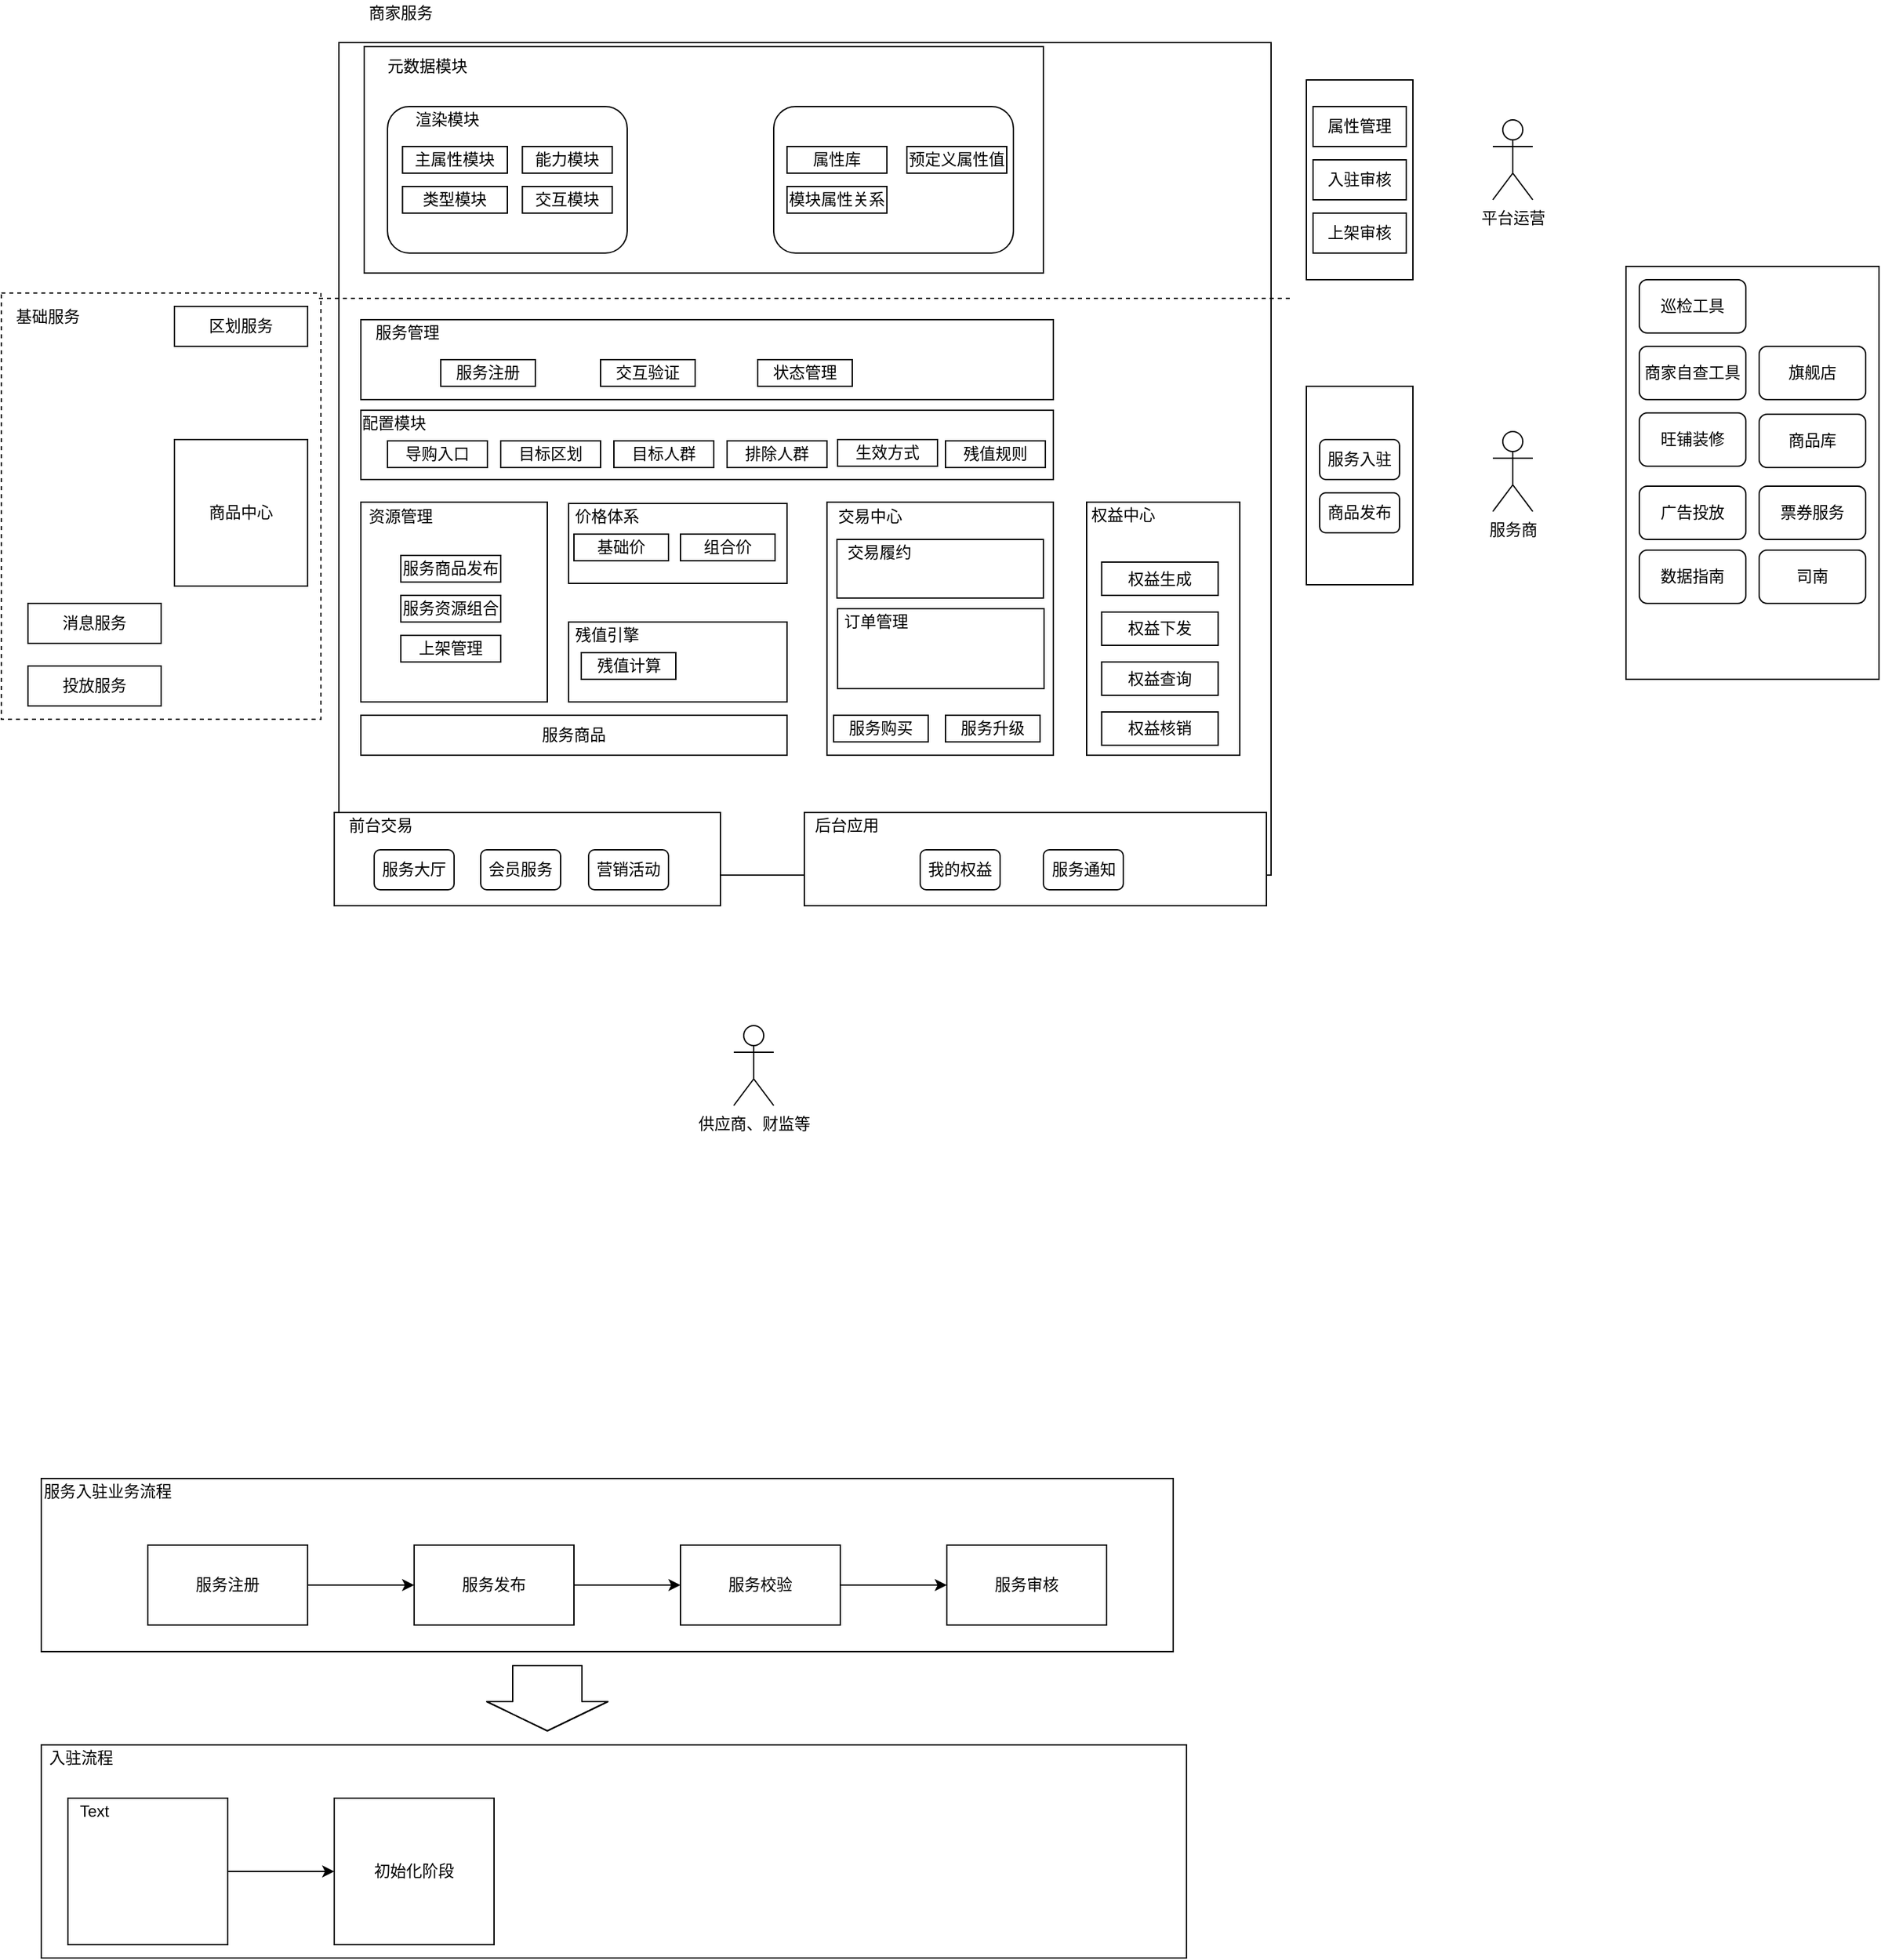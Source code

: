<mxfile version="14.4.8" type="github">
  <diagram id="7J8TJYIZ0rajagMUqHQm" name="商家服务">
    <mxGraphModel dx="1426" dy="794" grid="1" gridSize="10" guides="1" tooltips="1" connect="1" arrows="1" fold="1" page="1" pageScale="1" pageWidth="1654" pageHeight="2336" math="0" shadow="0">
      <root>
        <mxCell id="0" />
        <mxCell id="1" parent="0" />
        <mxCell id="RDDQXRLLHjtUXhQ3PPTn-8" value="" style="rounded=0;whiteSpace=wrap;html=1;" vertex="1" parent="1">
          <mxGeometry x="260" y="1200" width="850" height="130" as="geometry" />
        </mxCell>
        <mxCell id="gf4AFqIsNFYvpEoy0boP-73" value="" style="rounded=0;whiteSpace=wrap;html=1;dashed=1;" parent="1" vertex="1">
          <mxGeometry x="230" y="310" width="240" height="320" as="geometry" />
        </mxCell>
        <mxCell id="gf4AFqIsNFYvpEoy0boP-1" value="" style="rounded=0;whiteSpace=wrap;html=1;" parent="1" vertex="1">
          <mxGeometry x="483.5" y="122" width="700" height="625" as="geometry" />
        </mxCell>
        <mxCell id="gf4AFqIsNFYvpEoy0boP-6" value="" style="rounded=0;whiteSpace=wrap;html=1;" parent="1" vertex="1">
          <mxGeometry x="502.5" y="125" width="510" height="170" as="geometry" />
        </mxCell>
        <mxCell id="gf4AFqIsNFYvpEoy0boP-3" value="商家服务" style="text;html=1;strokeColor=none;fillColor=none;align=center;verticalAlign=middle;whiteSpace=wrap;rounded=0;" parent="1" vertex="1">
          <mxGeometry x="500" y="90" width="60" height="20" as="geometry" />
        </mxCell>
        <mxCell id="gf4AFqIsNFYvpEoy0boP-5" value="元数据模块" style="text;html=1;strokeColor=none;fillColor=none;align=center;verticalAlign=middle;whiteSpace=wrap;rounded=0;" parent="1" vertex="1">
          <mxGeometry x="510" y="130" width="80" height="20" as="geometry" />
        </mxCell>
        <mxCell id="gf4AFqIsNFYvpEoy0boP-7" value="" style="rounded=0;whiteSpace=wrap;html=1;" parent="1" vertex="1">
          <mxGeometry x="1210" y="150" width="80" height="150" as="geometry" />
        </mxCell>
        <mxCell id="gf4AFqIsNFYvpEoy0boP-15" value="" style="group" parent="1" vertex="1" connectable="0">
          <mxGeometry x="520" y="170" width="180" height="110" as="geometry" />
        </mxCell>
        <mxCell id="gf4AFqIsNFYvpEoy0boP-4" value="" style="rounded=1;whiteSpace=wrap;html=1;" parent="gf4AFqIsNFYvpEoy0boP-15" vertex="1">
          <mxGeometry width="180" height="110" as="geometry" />
        </mxCell>
        <mxCell id="gf4AFqIsNFYvpEoy0boP-9" value="渲染模块" style="text;html=1;strokeColor=none;fillColor=none;align=center;verticalAlign=middle;whiteSpace=wrap;rounded=0;" parent="gf4AFqIsNFYvpEoy0boP-15" vertex="1">
          <mxGeometry x="11.25" width="67.5" height="20" as="geometry" />
        </mxCell>
        <mxCell id="gf4AFqIsNFYvpEoy0boP-10" value="主属性模块" style="rounded=0;whiteSpace=wrap;html=1;" parent="gf4AFqIsNFYvpEoy0boP-15" vertex="1">
          <mxGeometry x="11.25" y="30" width="78.75" height="20" as="geometry" />
        </mxCell>
        <mxCell id="gf4AFqIsNFYvpEoy0boP-11" value="类型模块" style="rounded=0;whiteSpace=wrap;html=1;" parent="gf4AFqIsNFYvpEoy0boP-15" vertex="1">
          <mxGeometry x="11.25" y="60" width="78.75" height="20" as="geometry" />
        </mxCell>
        <mxCell id="gf4AFqIsNFYvpEoy0boP-12" value="能力模块" style="rounded=0;whiteSpace=wrap;html=1;" parent="gf4AFqIsNFYvpEoy0boP-15" vertex="1">
          <mxGeometry x="101.25" y="30" width="67.5" height="20" as="geometry" />
        </mxCell>
        <mxCell id="gf4AFqIsNFYvpEoy0boP-13" value="交互模块" style="rounded=0;whiteSpace=wrap;html=1;" parent="gf4AFqIsNFYvpEoy0boP-15" vertex="1">
          <mxGeometry x="101.25" y="60" width="67.5" height="20" as="geometry" />
        </mxCell>
        <mxCell id="gf4AFqIsNFYvpEoy0boP-19" value="" style="group" parent="1" vertex="1" connectable="0">
          <mxGeometry x="810" y="170" width="180" height="110" as="geometry" />
        </mxCell>
        <mxCell id="gf4AFqIsNFYvpEoy0boP-2" value="" style="rounded=1;whiteSpace=wrap;html=1;" parent="gf4AFqIsNFYvpEoy0boP-19" vertex="1">
          <mxGeometry width="180" height="110" as="geometry" />
        </mxCell>
        <mxCell id="gf4AFqIsNFYvpEoy0boP-16" value="属性库" style="rounded=0;whiteSpace=wrap;html=1;" parent="gf4AFqIsNFYvpEoy0boP-19" vertex="1">
          <mxGeometry x="10" y="30" width="75" height="20" as="geometry" />
        </mxCell>
        <mxCell id="gf4AFqIsNFYvpEoy0boP-17" value="模块属性关系" style="rounded=0;whiteSpace=wrap;html=1;" parent="gf4AFqIsNFYvpEoy0boP-19" vertex="1">
          <mxGeometry x="10" y="60" width="75" height="20" as="geometry" />
        </mxCell>
        <mxCell id="gf4AFqIsNFYvpEoy0boP-18" value="预定义属性值" style="rounded=0;whiteSpace=wrap;html=1;" parent="gf4AFqIsNFYvpEoy0boP-19" vertex="1">
          <mxGeometry x="100" y="30" width="75" height="20" as="geometry" />
        </mxCell>
        <mxCell id="gf4AFqIsNFYvpEoy0boP-20" value="属性管理" style="rounded=0;whiteSpace=wrap;html=1;" parent="1" vertex="1">
          <mxGeometry x="1215" y="170" width="70" height="30" as="geometry" />
        </mxCell>
        <mxCell id="gf4AFqIsNFYvpEoy0boP-23" value="" style="line;strokeWidth=1;fillColor=none;align=left;verticalAlign=middle;spacingTop=-1;spacingLeft=3;spacingRight=3;rotatable=0;labelPosition=right;points=[];portConstraint=eastwest;dashed=1;" parent="1" vertex="1">
          <mxGeometry x="468.5" y="310" width="730" height="8" as="geometry" />
        </mxCell>
        <mxCell id="gf4AFqIsNFYvpEoy0boP-24" value="" style="rounded=0;whiteSpace=wrap;html=1;" parent="1" vertex="1">
          <mxGeometry x="500" y="330" width="520" height="60" as="geometry" />
        </mxCell>
        <mxCell id="gf4AFqIsNFYvpEoy0boP-25" value="服务注册" style="rounded=0;whiteSpace=wrap;html=1;" parent="1" vertex="1">
          <mxGeometry x="560" y="360" width="71" height="20" as="geometry" />
        </mxCell>
        <mxCell id="gf4AFqIsNFYvpEoy0boP-26" value="交互验证" style="rounded=0;whiteSpace=wrap;html=1;" parent="1" vertex="1">
          <mxGeometry x="680" y="360" width="71" height="20" as="geometry" />
        </mxCell>
        <mxCell id="gf4AFqIsNFYvpEoy0boP-27" value="状态管理" style="rounded=0;whiteSpace=wrap;html=1;" parent="1" vertex="1">
          <mxGeometry x="798" y="360" width="71" height="20" as="geometry" />
        </mxCell>
        <mxCell id="gf4AFqIsNFYvpEoy0boP-28" value="服务管理" style="text;html=1;strokeColor=none;fillColor=none;align=center;verticalAlign=middle;whiteSpace=wrap;rounded=0;" parent="1" vertex="1">
          <mxGeometry x="510" y="330" width="50" height="20" as="geometry" />
        </mxCell>
        <mxCell id="gf4AFqIsNFYvpEoy0boP-29" value="" style="rounded=0;whiteSpace=wrap;html=1;" parent="1" vertex="1">
          <mxGeometry x="500" y="467" width="140" height="150" as="geometry" />
        </mxCell>
        <mxCell id="gf4AFqIsNFYvpEoy0boP-30" value="资源管理" style="text;html=1;strokeColor=none;fillColor=none;align=center;verticalAlign=middle;whiteSpace=wrap;rounded=0;" parent="1" vertex="1">
          <mxGeometry x="505" y="468" width="50" height="20" as="geometry" />
        </mxCell>
        <mxCell id="gf4AFqIsNFYvpEoy0boP-31" value="服务商品发布" style="rounded=0;whiteSpace=wrap;html=1;" parent="1" vertex="1">
          <mxGeometry x="530" y="507" width="75" height="20" as="geometry" />
        </mxCell>
        <mxCell id="gf4AFqIsNFYvpEoy0boP-32" value="服务资源组合" style="rounded=0;whiteSpace=wrap;html=1;" parent="1" vertex="1">
          <mxGeometry x="530" y="537" width="75" height="20" as="geometry" />
        </mxCell>
        <mxCell id="gf4AFqIsNFYvpEoy0boP-34" value="上架管理" style="rounded=0;whiteSpace=wrap;html=1;" parent="1" vertex="1">
          <mxGeometry x="530" y="567" width="75" height="20" as="geometry" />
        </mxCell>
        <mxCell id="gf4AFqIsNFYvpEoy0boP-35" value="" style="rounded=0;whiteSpace=wrap;html=1;" parent="1" vertex="1">
          <mxGeometry x="656" y="468" width="164" height="60" as="geometry" />
        </mxCell>
        <mxCell id="gf4AFqIsNFYvpEoy0boP-36" value="价格体系" style="text;html=1;strokeColor=none;fillColor=none;align=center;verticalAlign=middle;whiteSpace=wrap;rounded=0;" parent="1" vertex="1">
          <mxGeometry x="660" y="468" width="50" height="20" as="geometry" />
        </mxCell>
        <mxCell id="gf4AFqIsNFYvpEoy0boP-37" value="基础价" style="rounded=0;whiteSpace=wrap;html=1;" parent="1" vertex="1">
          <mxGeometry x="660" y="491" width="71" height="20" as="geometry" />
        </mxCell>
        <mxCell id="gf4AFqIsNFYvpEoy0boP-38" value="组合价" style="rounded=0;whiteSpace=wrap;html=1;" parent="1" vertex="1">
          <mxGeometry x="740" y="491" width="71" height="20" as="geometry" />
        </mxCell>
        <mxCell id="gf4AFqIsNFYvpEoy0boP-39" value="" style="rounded=0;whiteSpace=wrap;html=1;" parent="1" vertex="1">
          <mxGeometry x="656" y="557" width="164" height="60" as="geometry" />
        </mxCell>
        <mxCell id="gf4AFqIsNFYvpEoy0boP-40" value="残值引擎" style="text;html=1;strokeColor=none;fillColor=none;align=center;verticalAlign=middle;whiteSpace=wrap;rounded=0;" parent="1" vertex="1">
          <mxGeometry x="660" y="557" width="50" height="20" as="geometry" />
        </mxCell>
        <mxCell id="gf4AFqIsNFYvpEoy0boP-42" value="残值计算" style="rounded=0;whiteSpace=wrap;html=1;" parent="1" vertex="1">
          <mxGeometry x="665.5" y="580" width="71" height="20" as="geometry" />
        </mxCell>
        <mxCell id="gf4AFqIsNFYvpEoy0boP-43" value="" style="rounded=0;whiteSpace=wrap;html=1;" parent="1" vertex="1">
          <mxGeometry x="850" y="467" width="170" height="190" as="geometry" />
        </mxCell>
        <mxCell id="gf4AFqIsNFYvpEoy0boP-44" value="交易中心" style="text;html=1;strokeColor=none;fillColor=none;align=center;verticalAlign=middle;whiteSpace=wrap;rounded=0;" parent="1" vertex="1">
          <mxGeometry x="855" y="468" width="55" height="20" as="geometry" />
        </mxCell>
        <mxCell id="gf4AFqIsNFYvpEoy0boP-45" value="服务购买" style="rounded=0;whiteSpace=wrap;html=1;" parent="1" vertex="1">
          <mxGeometry x="855" y="627" width="71" height="20" as="geometry" />
        </mxCell>
        <mxCell id="gf4AFqIsNFYvpEoy0boP-46" value="服务商品" style="rounded=0;whiteSpace=wrap;html=1;" parent="1" vertex="1">
          <mxGeometry x="500" y="627" width="320" height="30" as="geometry" />
        </mxCell>
        <mxCell id="gf4AFqIsNFYvpEoy0boP-48" value="商品中心" style="rounded=0;whiteSpace=wrap;html=1;" parent="1" vertex="1">
          <mxGeometry x="360" y="420" width="100" height="110" as="geometry" />
        </mxCell>
        <mxCell id="gf4AFqIsNFYvpEoy0boP-49" value="服务升级" style="rounded=0;whiteSpace=wrap;html=1;" parent="1" vertex="1">
          <mxGeometry x="939" y="627" width="71" height="20" as="geometry" />
        </mxCell>
        <mxCell id="gf4AFqIsNFYvpEoy0boP-50" value="" style="rounded=0;whiteSpace=wrap;html=1;" parent="1" vertex="1">
          <mxGeometry x="858" y="547" width="155" height="60" as="geometry" />
        </mxCell>
        <mxCell id="gf4AFqIsNFYvpEoy0boP-51" value="订单管理" style="text;html=1;strokeColor=none;fillColor=none;align=center;verticalAlign=middle;whiteSpace=wrap;rounded=0;" parent="1" vertex="1">
          <mxGeometry x="861" y="547" width="52" height="20" as="geometry" />
        </mxCell>
        <mxCell id="gf4AFqIsNFYvpEoy0boP-52" value="" style="rounded=0;whiteSpace=wrap;html=1;" parent="1" vertex="1">
          <mxGeometry x="857.5" y="495" width="155" height="44" as="geometry" />
        </mxCell>
        <mxCell id="gf4AFqIsNFYvpEoy0boP-53" value="交易履约" style="text;html=1;strokeColor=none;fillColor=none;align=center;verticalAlign=middle;whiteSpace=wrap;rounded=0;" parent="1" vertex="1">
          <mxGeometry x="857.5" y="495" width="62.5" height="20" as="geometry" />
        </mxCell>
        <mxCell id="gf4AFqIsNFYvpEoy0boP-54" value="" style="rounded=0;whiteSpace=wrap;html=1;" parent="1" vertex="1">
          <mxGeometry x="1045" y="467" width="115" height="190" as="geometry" />
        </mxCell>
        <mxCell id="gf4AFqIsNFYvpEoy0boP-55" value="权益中心" style="text;html=1;strokeColor=none;fillColor=none;align=center;verticalAlign=middle;whiteSpace=wrap;rounded=0;" parent="1" vertex="1">
          <mxGeometry x="1045" y="467" width="55" height="20" as="geometry" />
        </mxCell>
        <mxCell id="gf4AFqIsNFYvpEoy0boP-56" value="权益生成" style="rounded=0;whiteSpace=wrap;html=1;" parent="1" vertex="1">
          <mxGeometry x="1056.25" y="512" width="87.5" height="25" as="geometry" />
        </mxCell>
        <mxCell id="gf4AFqIsNFYvpEoy0boP-57" value="权益下发" style="rounded=0;whiteSpace=wrap;html=1;" parent="1" vertex="1">
          <mxGeometry x="1056.25" y="549.5" width="87.5" height="25" as="geometry" />
        </mxCell>
        <mxCell id="gf4AFqIsNFYvpEoy0boP-58" value="权益查询" style="rounded=0;whiteSpace=wrap;html=1;" parent="1" vertex="1">
          <mxGeometry x="1056.25" y="587" width="87.5" height="25" as="geometry" />
        </mxCell>
        <mxCell id="gf4AFqIsNFYvpEoy0boP-60" value="" style="rounded=0;whiteSpace=wrap;html=1;" parent="1" vertex="1">
          <mxGeometry x="480" y="700" width="290" height="70" as="geometry" />
        </mxCell>
        <mxCell id="gf4AFqIsNFYvpEoy0boP-59" value="服务大厅" style="rounded=1;whiteSpace=wrap;html=1;" parent="1" vertex="1">
          <mxGeometry x="510" y="728" width="60" height="30" as="geometry" />
        </mxCell>
        <mxCell id="gf4AFqIsNFYvpEoy0boP-61" value="会员服务" style="rounded=1;whiteSpace=wrap;html=1;" parent="1" vertex="1">
          <mxGeometry x="590" y="728" width="60" height="30" as="geometry" />
        </mxCell>
        <mxCell id="gf4AFqIsNFYvpEoy0boP-62" value="营销活动" style="rounded=1;whiteSpace=wrap;html=1;" parent="1" vertex="1">
          <mxGeometry x="671" y="728" width="60" height="30" as="geometry" />
        </mxCell>
        <mxCell id="gf4AFqIsNFYvpEoy0boP-63" value="权益核销" style="rounded=0;whiteSpace=wrap;html=1;" parent="1" vertex="1">
          <mxGeometry x="1056.25" y="624.5" width="87.5" height="25" as="geometry" />
        </mxCell>
        <mxCell id="gf4AFqIsNFYvpEoy0boP-64" value="前台交易" style="text;html=1;strokeColor=none;fillColor=none;align=center;verticalAlign=middle;whiteSpace=wrap;rounded=0;" parent="1" vertex="1">
          <mxGeometry x="480" y="700" width="70" height="20" as="geometry" />
        </mxCell>
        <mxCell id="gf4AFqIsNFYvpEoy0boP-65" value="" style="rounded=0;whiteSpace=wrap;html=1;" parent="1" vertex="1">
          <mxGeometry x="833" y="700" width="347" height="70" as="geometry" />
        </mxCell>
        <mxCell id="gf4AFqIsNFYvpEoy0boP-66" value="我的权益" style="rounded=1;whiteSpace=wrap;html=1;" parent="1" vertex="1">
          <mxGeometry x="920" y="728" width="60" height="30" as="geometry" />
        </mxCell>
        <mxCell id="gf4AFqIsNFYvpEoy0boP-67" value="服务通知" style="rounded=1;whiteSpace=wrap;html=1;" parent="1" vertex="1">
          <mxGeometry x="1012.5" y="728" width="60" height="30" as="geometry" />
        </mxCell>
        <mxCell id="gf4AFqIsNFYvpEoy0boP-68" value="后台应用" style="text;html=1;strokeColor=none;fillColor=none;align=center;verticalAlign=middle;whiteSpace=wrap;rounded=0;" parent="1" vertex="1">
          <mxGeometry x="840" y="700" width="50" height="20" as="geometry" />
        </mxCell>
        <mxCell id="gf4AFqIsNFYvpEoy0boP-69" value="" style="rounded=0;whiteSpace=wrap;html=1;" parent="1" vertex="1">
          <mxGeometry x="1210" y="380" width="80" height="149" as="geometry" />
        </mxCell>
        <mxCell id="gf4AFqIsNFYvpEoy0boP-70" value="服务入驻" style="rounded=1;whiteSpace=wrap;html=1;" parent="1" vertex="1">
          <mxGeometry x="1220" y="420" width="60" height="30" as="geometry" />
        </mxCell>
        <mxCell id="gf4AFqIsNFYvpEoy0boP-71" value="商品发布" style="rounded=1;whiteSpace=wrap;html=1;" parent="1" vertex="1">
          <mxGeometry x="1220" y="460" width="60" height="30" as="geometry" />
        </mxCell>
        <mxCell id="gf4AFqIsNFYvpEoy0boP-74" value="基础服务" style="text;html=1;strokeColor=none;fillColor=none;align=center;verticalAlign=middle;whiteSpace=wrap;rounded=0;dashed=1;" parent="1" vertex="1">
          <mxGeometry x="240" y="318" width="50" height="20" as="geometry" />
        </mxCell>
        <mxCell id="gf4AFqIsNFYvpEoy0boP-75" value="区划服务" style="rounded=0;whiteSpace=wrap;html=1;" parent="1" vertex="1">
          <mxGeometry x="360" y="320" width="100" height="30" as="geometry" />
        </mxCell>
        <mxCell id="gf4AFqIsNFYvpEoy0boP-76" value="投放服务" style="rounded=0;whiteSpace=wrap;html=1;" parent="1" vertex="1">
          <mxGeometry x="250" y="590" width="100" height="30" as="geometry" />
        </mxCell>
        <mxCell id="gf4AFqIsNFYvpEoy0boP-78" value="消息服务" style="rounded=0;whiteSpace=wrap;html=1;" parent="1" vertex="1">
          <mxGeometry x="250" y="543" width="100" height="30" as="geometry" />
        </mxCell>
        <mxCell id="gf4AFqIsNFYvpEoy0boP-79" value="入驻审核" style="rounded=0;whiteSpace=wrap;html=1;" parent="1" vertex="1">
          <mxGeometry x="1215" y="210" width="70" height="30" as="geometry" />
        </mxCell>
        <mxCell id="gf4AFqIsNFYvpEoy0boP-80" value="上架审核" style="rounded=0;whiteSpace=wrap;html=1;" parent="1" vertex="1">
          <mxGeometry x="1215" y="250" width="70" height="30" as="geometry" />
        </mxCell>
        <mxCell id="gf4AFqIsNFYvpEoy0boP-81" value="平台运营" style="shape=umlActor;verticalLabelPosition=bottom;verticalAlign=top;html=1;outlineConnect=0;" parent="1" vertex="1">
          <mxGeometry x="1350" y="180" width="30" height="60" as="geometry" />
        </mxCell>
        <mxCell id="gf4AFqIsNFYvpEoy0boP-93" value="服务商" style="shape=umlActor;verticalLabelPosition=bottom;verticalAlign=top;html=1;outlineConnect=0;" parent="1" vertex="1">
          <mxGeometry x="1350" y="414" width="30" height="60" as="geometry" />
        </mxCell>
        <mxCell id="gf4AFqIsNFYvpEoy0boP-96" value="供应商、财监等" style="shape=umlActor;verticalLabelPosition=bottom;verticalAlign=top;html=1;outlineConnect=0;" parent="1" vertex="1">
          <mxGeometry x="780" y="860" width="30" height="60" as="geometry" />
        </mxCell>
        <mxCell id="gf4AFqIsNFYvpEoy0boP-98" value="" style="rounded=0;whiteSpace=wrap;html=1;" parent="1" vertex="1">
          <mxGeometry x="1450" y="290" width="190" height="310" as="geometry" />
        </mxCell>
        <mxCell id="gf4AFqIsNFYvpEoy0boP-99" value="巡检工具" style="rounded=1;whiteSpace=wrap;html=1;" parent="1" vertex="1">
          <mxGeometry x="1460" y="300" width="80" height="40" as="geometry" />
        </mxCell>
        <mxCell id="gf4AFqIsNFYvpEoy0boP-100" value="商家自查工具" style="rounded=1;whiteSpace=wrap;html=1;" parent="1" vertex="1">
          <mxGeometry x="1460" y="350" width="80" height="40" as="geometry" />
        </mxCell>
        <mxCell id="gf4AFqIsNFYvpEoy0boP-101" value="旗舰店" style="rounded=1;whiteSpace=wrap;html=1;" parent="1" vertex="1">
          <mxGeometry x="1550" y="350" width="80" height="40" as="geometry" />
        </mxCell>
        <mxCell id="gf4AFqIsNFYvpEoy0boP-102" value="旺铺装修" style="rounded=1;whiteSpace=wrap;html=1;" parent="1" vertex="1">
          <mxGeometry x="1460" y="400" width="80" height="40" as="geometry" />
        </mxCell>
        <mxCell id="gf4AFqIsNFYvpEoy0boP-103" value="商品库" style="rounded=1;whiteSpace=wrap;html=1;" parent="1" vertex="1">
          <mxGeometry x="1550" y="401" width="80" height="40" as="geometry" />
        </mxCell>
        <mxCell id="gf4AFqIsNFYvpEoy0boP-104" value="广告投放" style="rounded=1;whiteSpace=wrap;html=1;" parent="1" vertex="1">
          <mxGeometry x="1460" y="455" width="80" height="40" as="geometry" />
        </mxCell>
        <mxCell id="gf4AFqIsNFYvpEoy0boP-105" value="票券服务" style="rounded=1;whiteSpace=wrap;html=1;" parent="1" vertex="1">
          <mxGeometry x="1550" y="455" width="80" height="40" as="geometry" />
        </mxCell>
        <mxCell id="gf4AFqIsNFYvpEoy0boP-106" value="数据指南" style="rounded=1;whiteSpace=wrap;html=1;" parent="1" vertex="1">
          <mxGeometry x="1460" y="503" width="80" height="40" as="geometry" />
        </mxCell>
        <mxCell id="gf4AFqIsNFYvpEoy0boP-107" value="司南" style="rounded=1;whiteSpace=wrap;html=1;" parent="1" vertex="1">
          <mxGeometry x="1550" y="503" width="80" height="40" as="geometry" />
        </mxCell>
        <mxCell id="gf4AFqIsNFYvpEoy0boP-109" value="" style="rounded=0;whiteSpace=wrap;html=1;" parent="1" vertex="1">
          <mxGeometry x="500" y="398" width="520" height="52" as="geometry" />
        </mxCell>
        <mxCell id="gf4AFqIsNFYvpEoy0boP-110" value="配置模块" style="text;html=1;strokeColor=none;fillColor=none;align=center;verticalAlign=middle;whiteSpace=wrap;rounded=0;" parent="1" vertex="1">
          <mxGeometry x="500" y="398" width="50" height="20" as="geometry" />
        </mxCell>
        <mxCell id="gf4AFqIsNFYvpEoy0boP-111" value="导购入口" style="rounded=0;whiteSpace=wrap;html=1;" parent="1" vertex="1">
          <mxGeometry x="520" y="421" width="75" height="20" as="geometry" />
        </mxCell>
        <mxCell id="gf4AFqIsNFYvpEoy0boP-112" value="目标区划" style="rounded=0;whiteSpace=wrap;html=1;" parent="1" vertex="1">
          <mxGeometry x="605" y="421" width="75" height="20" as="geometry" />
        </mxCell>
        <mxCell id="gf4AFqIsNFYvpEoy0boP-113" value="目标人群" style="rounded=0;whiteSpace=wrap;html=1;" parent="1" vertex="1">
          <mxGeometry x="690" y="421" width="75" height="20" as="geometry" />
        </mxCell>
        <mxCell id="gf4AFqIsNFYvpEoy0boP-114" value="排除人群" style="rounded=0;whiteSpace=wrap;html=1;" parent="1" vertex="1">
          <mxGeometry x="775" y="421" width="75" height="20" as="geometry" />
        </mxCell>
        <mxCell id="gf4AFqIsNFYvpEoy0boP-115" value="生效方式" style="rounded=0;whiteSpace=wrap;html=1;" parent="1" vertex="1">
          <mxGeometry x="858" y="420" width="75" height="20" as="geometry" />
        </mxCell>
        <mxCell id="gf4AFqIsNFYvpEoy0boP-116" value="残值规则" style="rounded=0;whiteSpace=wrap;html=1;" parent="1" vertex="1">
          <mxGeometry x="939" y="421" width="75" height="20" as="geometry" />
        </mxCell>
        <mxCell id="RDDQXRLLHjtUXhQ3PPTn-3" value="" style="edgeStyle=orthogonalEdgeStyle;rounded=0;orthogonalLoop=1;jettySize=auto;html=1;" edge="1" parent="1" source="RDDQXRLLHjtUXhQ3PPTn-1" target="RDDQXRLLHjtUXhQ3PPTn-2">
          <mxGeometry relative="1" as="geometry" />
        </mxCell>
        <mxCell id="RDDQXRLLHjtUXhQ3PPTn-1" value="服务注册" style="rounded=0;whiteSpace=wrap;html=1;" vertex="1" parent="1">
          <mxGeometry x="340" y="1250" width="120" height="60" as="geometry" />
        </mxCell>
        <mxCell id="RDDQXRLLHjtUXhQ3PPTn-5" value="" style="edgeStyle=orthogonalEdgeStyle;rounded=0;orthogonalLoop=1;jettySize=auto;html=1;" edge="1" parent="1" source="RDDQXRLLHjtUXhQ3PPTn-2" target="RDDQXRLLHjtUXhQ3PPTn-4">
          <mxGeometry relative="1" as="geometry" />
        </mxCell>
        <mxCell id="RDDQXRLLHjtUXhQ3PPTn-2" value="服务发布" style="rounded=0;whiteSpace=wrap;html=1;" vertex="1" parent="1">
          <mxGeometry x="540" y="1250" width="120" height="60" as="geometry" />
        </mxCell>
        <mxCell id="RDDQXRLLHjtUXhQ3PPTn-7" value="" style="edgeStyle=orthogonalEdgeStyle;rounded=0;orthogonalLoop=1;jettySize=auto;html=1;" edge="1" parent="1" source="RDDQXRLLHjtUXhQ3PPTn-4" target="RDDQXRLLHjtUXhQ3PPTn-6">
          <mxGeometry relative="1" as="geometry" />
        </mxCell>
        <mxCell id="RDDQXRLLHjtUXhQ3PPTn-4" value="服务校验" style="rounded=0;whiteSpace=wrap;html=1;" vertex="1" parent="1">
          <mxGeometry x="740" y="1250" width="120" height="60" as="geometry" />
        </mxCell>
        <mxCell id="RDDQXRLLHjtUXhQ3PPTn-6" value="服务审核" style="rounded=0;whiteSpace=wrap;html=1;" vertex="1" parent="1">
          <mxGeometry x="940" y="1250" width="120" height="60" as="geometry" />
        </mxCell>
        <mxCell id="RDDQXRLLHjtUXhQ3PPTn-9" value="服务入驻业务流程" style="text;html=1;strokeColor=none;fillColor=none;align=center;verticalAlign=middle;whiteSpace=wrap;rounded=0;" vertex="1" parent="1">
          <mxGeometry x="260" y="1200" width="100" height="20" as="geometry" />
        </mxCell>
        <mxCell id="RDDQXRLLHjtUXhQ3PPTn-10" value="" style="shape=flexArrow;endArrow=classic;html=1;endWidth=38;endSize=7;width=52;" edge="1" parent="1">
          <mxGeometry width="50" height="50" relative="1" as="geometry">
            <mxPoint x="640" y="1340" as="sourcePoint" />
            <mxPoint x="640" y="1390" as="targetPoint" />
            <Array as="points">
              <mxPoint x="640" y="1350" />
            </Array>
          </mxGeometry>
        </mxCell>
        <mxCell id="RDDQXRLLHjtUXhQ3PPTn-11" value="" style="rounded=0;whiteSpace=wrap;html=1;" vertex="1" parent="1">
          <mxGeometry x="260" y="1400" width="860" height="160" as="geometry" />
        </mxCell>
        <mxCell id="RDDQXRLLHjtUXhQ3PPTn-15" value="" style="edgeStyle=orthogonalEdgeStyle;rounded=0;orthogonalLoop=1;jettySize=auto;html=1;" edge="1" parent="1" source="RDDQXRLLHjtUXhQ3PPTn-12" target="RDDQXRLLHjtUXhQ3PPTn-14">
          <mxGeometry relative="1" as="geometry" />
        </mxCell>
        <mxCell id="RDDQXRLLHjtUXhQ3PPTn-12" value="" style="rounded=0;whiteSpace=wrap;html=1;" vertex="1" parent="1">
          <mxGeometry x="280" y="1440" width="120" height="110" as="geometry" />
        </mxCell>
        <mxCell id="RDDQXRLLHjtUXhQ3PPTn-13" value="入驻流程" style="text;html=1;strokeColor=none;fillColor=none;align=center;verticalAlign=middle;whiteSpace=wrap;rounded=0;" vertex="1" parent="1">
          <mxGeometry x="260" y="1400" width="60" height="20" as="geometry" />
        </mxCell>
        <mxCell id="RDDQXRLLHjtUXhQ3PPTn-14" value="初始化阶段" style="rounded=0;whiteSpace=wrap;html=1;" vertex="1" parent="1">
          <mxGeometry x="480" y="1440" width="120" height="110" as="geometry" />
        </mxCell>
        <mxCell id="RDDQXRLLHjtUXhQ3PPTn-16" value="Text" style="text;html=1;strokeColor=none;fillColor=none;align=center;verticalAlign=middle;whiteSpace=wrap;rounded=0;" vertex="1" parent="1">
          <mxGeometry x="280" y="1440" width="40" height="20" as="geometry" />
        </mxCell>
      </root>
    </mxGraphModel>
  </diagram>
</mxfile>
